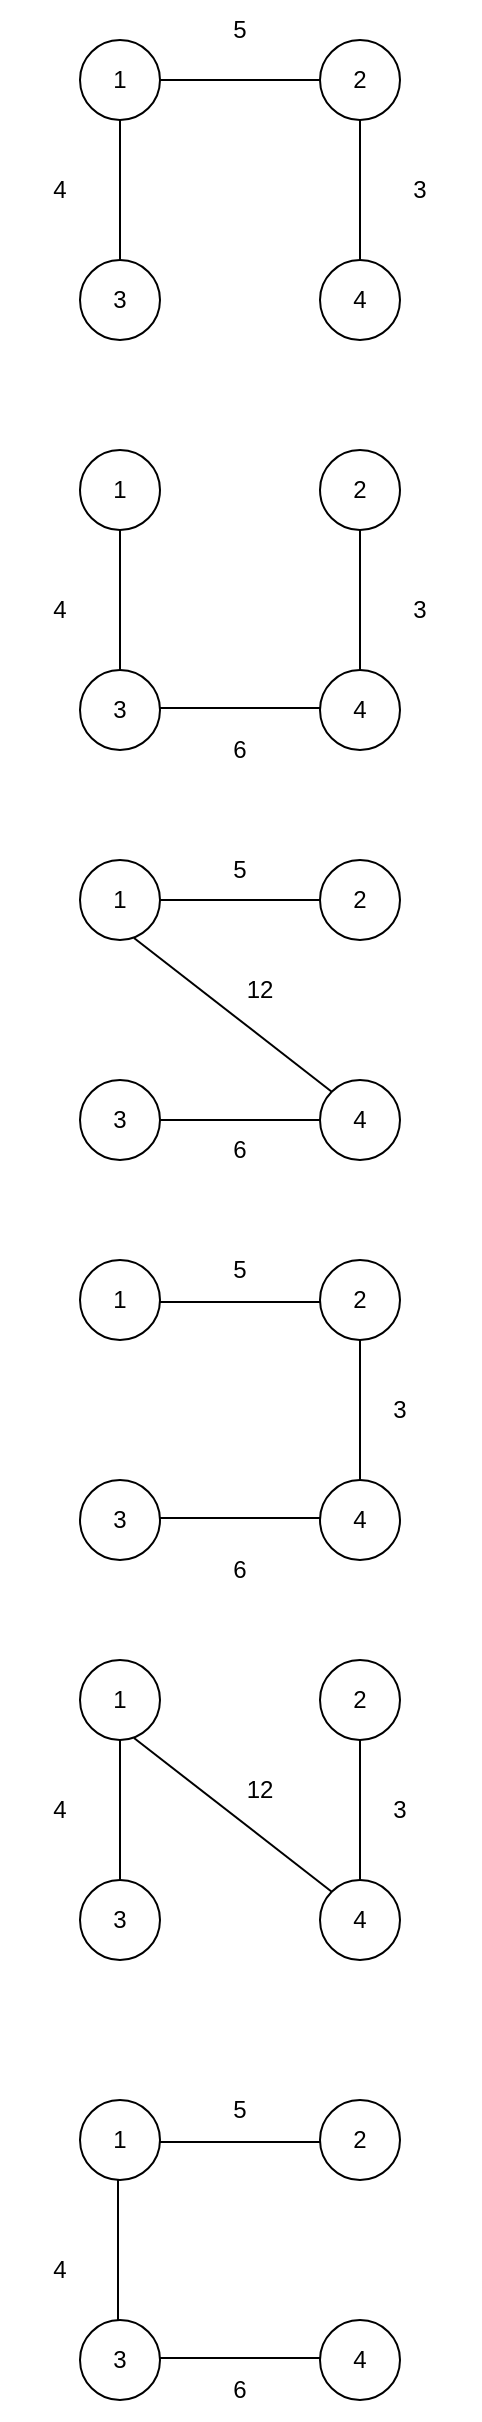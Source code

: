 <mxfile version="17.5.0" type="github">
  <diagram id="ERIPomra2FxCW8rP2aMD" name="Page-1">
    <mxGraphModel dx="2062" dy="1097" grid="1" gridSize="10" guides="1" tooltips="1" connect="1" arrows="1" fold="1" page="1" pageScale="1" pageWidth="850" pageHeight="1100" math="0" shadow="0">
      <root>
        <mxCell id="0" />
        <mxCell id="1" parent="0" />
        <mxCell id="aA2Bh9EXA71BRVWDXRAg-1" value="1" style="ellipse;whiteSpace=wrap;html=1;aspect=fixed;" vertex="1" parent="1">
          <mxGeometry x="150" y="270" width="40" height="40" as="geometry" />
        </mxCell>
        <mxCell id="aA2Bh9EXA71BRVWDXRAg-2" value="2" style="ellipse;whiteSpace=wrap;html=1;aspect=fixed;" vertex="1" parent="1">
          <mxGeometry x="270" y="270" width="40" height="40" as="geometry" />
        </mxCell>
        <mxCell id="aA2Bh9EXA71BRVWDXRAg-3" value="3" style="ellipse;whiteSpace=wrap;html=1;aspect=fixed;" vertex="1" parent="1">
          <mxGeometry x="150" y="380" width="40" height="40" as="geometry" />
        </mxCell>
        <mxCell id="aA2Bh9EXA71BRVWDXRAg-4" value="4" style="ellipse;whiteSpace=wrap;html=1;aspect=fixed;" vertex="1" parent="1">
          <mxGeometry x="270" y="380" width="40" height="40" as="geometry" />
        </mxCell>
        <mxCell id="aA2Bh9EXA71BRVWDXRAg-5" value="" style="endArrow=none;html=1;rounded=0;entryX=0;entryY=0.5;entryDx=0;entryDy=0;exitX=1;exitY=0.5;exitDx=0;exitDy=0;" edge="1" parent="1" source="aA2Bh9EXA71BRVWDXRAg-1" target="aA2Bh9EXA71BRVWDXRAg-2">
          <mxGeometry width="50" height="50" relative="1" as="geometry">
            <mxPoint x="400" y="610" as="sourcePoint" />
            <mxPoint x="450" y="560" as="targetPoint" />
          </mxGeometry>
        </mxCell>
        <mxCell id="aA2Bh9EXA71BRVWDXRAg-6" value="" style="endArrow=none;html=1;rounded=0;entryX=0.5;entryY=1;entryDx=0;entryDy=0;exitX=0.5;exitY=0;exitDx=0;exitDy=0;" edge="1" parent="1" source="aA2Bh9EXA71BRVWDXRAg-4" target="aA2Bh9EXA71BRVWDXRAg-2">
          <mxGeometry width="50" height="50" relative="1" as="geometry">
            <mxPoint x="400" y="610" as="sourcePoint" />
            <mxPoint x="450" y="560" as="targetPoint" />
          </mxGeometry>
        </mxCell>
        <mxCell id="aA2Bh9EXA71BRVWDXRAg-7" value="" style="endArrow=none;html=1;rounded=0;entryX=0.5;entryY=1;entryDx=0;entryDy=0;exitX=0.5;exitY=0;exitDx=0;exitDy=0;" edge="1" parent="1" source="aA2Bh9EXA71BRVWDXRAg-3" target="aA2Bh9EXA71BRVWDXRAg-1">
          <mxGeometry width="50" height="50" relative="1" as="geometry">
            <mxPoint x="400" y="610" as="sourcePoint" />
            <mxPoint x="450" y="560" as="targetPoint" />
          </mxGeometry>
        </mxCell>
        <mxCell id="aA2Bh9EXA71BRVWDXRAg-8" value="1" style="ellipse;whiteSpace=wrap;html=1;aspect=fixed;" vertex="1" parent="1">
          <mxGeometry x="150" y="475" width="40" height="40" as="geometry" />
        </mxCell>
        <mxCell id="aA2Bh9EXA71BRVWDXRAg-9" value="2" style="ellipse;whiteSpace=wrap;html=1;aspect=fixed;" vertex="1" parent="1">
          <mxGeometry x="270" y="475" width="40" height="40" as="geometry" />
        </mxCell>
        <mxCell id="aA2Bh9EXA71BRVWDXRAg-10" value="3" style="ellipse;whiteSpace=wrap;html=1;aspect=fixed;" vertex="1" parent="1">
          <mxGeometry x="150" y="585" width="40" height="40" as="geometry" />
        </mxCell>
        <mxCell id="aA2Bh9EXA71BRVWDXRAg-11" value="4" style="ellipse;whiteSpace=wrap;html=1;aspect=fixed;" vertex="1" parent="1">
          <mxGeometry x="270" y="585" width="40" height="40" as="geometry" />
        </mxCell>
        <mxCell id="aA2Bh9EXA71BRVWDXRAg-12" value="" style="endArrow=none;html=1;rounded=0;entryX=0;entryY=0.5;entryDx=0;entryDy=0;exitX=1;exitY=0.5;exitDx=0;exitDy=0;" edge="1" parent="1">
          <mxGeometry width="50" height="50" relative="1" as="geometry">
            <mxPoint x="190" y="604" as="sourcePoint" />
            <mxPoint x="270" y="604" as="targetPoint" />
            <Array as="points">
              <mxPoint x="230" y="604" />
            </Array>
          </mxGeometry>
        </mxCell>
        <mxCell id="aA2Bh9EXA71BRVWDXRAg-13" value="" style="endArrow=none;html=1;rounded=0;entryX=0.5;entryY=1;entryDx=0;entryDy=0;exitX=0.5;exitY=0;exitDx=0;exitDy=0;" edge="1" parent="1" source="aA2Bh9EXA71BRVWDXRAg-11" target="aA2Bh9EXA71BRVWDXRAg-9">
          <mxGeometry width="50" height="50" relative="1" as="geometry">
            <mxPoint x="400" y="815" as="sourcePoint" />
            <mxPoint x="450" y="765" as="targetPoint" />
          </mxGeometry>
        </mxCell>
        <mxCell id="aA2Bh9EXA71BRVWDXRAg-14" value="" style="endArrow=none;html=1;rounded=0;entryX=0.5;entryY=1;entryDx=0;entryDy=0;exitX=0.5;exitY=0;exitDx=0;exitDy=0;" edge="1" parent="1" source="aA2Bh9EXA71BRVWDXRAg-10" target="aA2Bh9EXA71BRVWDXRAg-8">
          <mxGeometry width="50" height="50" relative="1" as="geometry">
            <mxPoint x="400" y="815" as="sourcePoint" />
            <mxPoint x="450" y="765" as="targetPoint" />
          </mxGeometry>
        </mxCell>
        <mxCell id="aA2Bh9EXA71BRVWDXRAg-22" value="1" style="ellipse;whiteSpace=wrap;html=1;aspect=fixed;" vertex="1" parent="1">
          <mxGeometry x="150" y="680" width="40" height="40" as="geometry" />
        </mxCell>
        <mxCell id="aA2Bh9EXA71BRVWDXRAg-23" value="2" style="ellipse;whiteSpace=wrap;html=1;aspect=fixed;" vertex="1" parent="1">
          <mxGeometry x="270" y="680" width="40" height="40" as="geometry" />
        </mxCell>
        <mxCell id="aA2Bh9EXA71BRVWDXRAg-24" value="3" style="ellipse;whiteSpace=wrap;html=1;aspect=fixed;" vertex="1" parent="1">
          <mxGeometry x="150" y="790" width="40" height="40" as="geometry" />
        </mxCell>
        <mxCell id="aA2Bh9EXA71BRVWDXRAg-25" value="4" style="ellipse;whiteSpace=wrap;html=1;aspect=fixed;" vertex="1" parent="1">
          <mxGeometry x="270" y="790" width="40" height="40" as="geometry" />
        </mxCell>
        <mxCell id="aA2Bh9EXA71BRVWDXRAg-26" value="" style="endArrow=none;html=1;rounded=0;entryX=0;entryY=0.5;entryDx=0;entryDy=0;exitX=1;exitY=0.5;exitDx=0;exitDy=0;" edge="1" parent="1" source="aA2Bh9EXA71BRVWDXRAg-22" target="aA2Bh9EXA71BRVWDXRAg-23">
          <mxGeometry width="50" height="50" relative="1" as="geometry">
            <mxPoint x="400" y="1020" as="sourcePoint" />
            <mxPoint x="450" y="970" as="targetPoint" />
          </mxGeometry>
        </mxCell>
        <mxCell id="aA2Bh9EXA71BRVWDXRAg-29" value="" style="endArrow=none;html=1;rounded=0;entryX=0;entryY=0.5;entryDx=0;entryDy=0;exitX=1;exitY=0.5;exitDx=0;exitDy=0;" edge="1" parent="1">
          <mxGeometry width="50" height="50" relative="1" as="geometry">
            <mxPoint x="190" y="810" as="sourcePoint" />
            <mxPoint x="270" y="810" as="targetPoint" />
          </mxGeometry>
        </mxCell>
        <mxCell id="aA2Bh9EXA71BRVWDXRAg-30" value="" style="endArrow=none;html=1;rounded=0;entryX=0.675;entryY=0.975;entryDx=0;entryDy=0;exitX=0;exitY=0;exitDx=0;exitDy=0;entryPerimeter=0;" edge="1" parent="1" source="aA2Bh9EXA71BRVWDXRAg-25" target="aA2Bh9EXA71BRVWDXRAg-22">
          <mxGeometry width="50" height="50" relative="1" as="geometry">
            <mxPoint x="400" y="610" as="sourcePoint" />
            <mxPoint x="450" y="560" as="targetPoint" />
          </mxGeometry>
        </mxCell>
        <mxCell id="aA2Bh9EXA71BRVWDXRAg-31" value="1" style="ellipse;whiteSpace=wrap;html=1;aspect=fixed;" vertex="1" parent="1">
          <mxGeometry x="150" y="880" width="40" height="40" as="geometry" />
        </mxCell>
        <mxCell id="aA2Bh9EXA71BRVWDXRAg-32" value="2" style="ellipse;whiteSpace=wrap;html=1;aspect=fixed;" vertex="1" parent="1">
          <mxGeometry x="270" y="880" width="40" height="40" as="geometry" />
        </mxCell>
        <mxCell id="aA2Bh9EXA71BRVWDXRAg-33" value="3" style="ellipse;whiteSpace=wrap;html=1;aspect=fixed;" vertex="1" parent="1">
          <mxGeometry x="150" y="990" width="40" height="40" as="geometry" />
        </mxCell>
        <mxCell id="aA2Bh9EXA71BRVWDXRAg-34" value="4" style="ellipse;whiteSpace=wrap;html=1;aspect=fixed;" vertex="1" parent="1">
          <mxGeometry x="270" y="990" width="40" height="40" as="geometry" />
        </mxCell>
        <mxCell id="aA2Bh9EXA71BRVWDXRAg-35" value="" style="endArrow=none;html=1;rounded=0;entryX=0;entryY=0.5;entryDx=0;entryDy=0;exitX=1;exitY=0.5;exitDx=0;exitDy=0;" edge="1" parent="1">
          <mxGeometry width="50" height="50" relative="1" as="geometry">
            <mxPoint x="190" y="1009" as="sourcePoint" />
            <mxPoint x="270" y="1009" as="targetPoint" />
            <Array as="points">
              <mxPoint x="230" y="1009" />
            </Array>
          </mxGeometry>
        </mxCell>
        <mxCell id="aA2Bh9EXA71BRVWDXRAg-36" value="" style="endArrow=none;html=1;rounded=0;entryX=0.5;entryY=1;entryDx=0;entryDy=0;exitX=0.5;exitY=0;exitDx=0;exitDy=0;" edge="1" parent="1" source="aA2Bh9EXA71BRVWDXRAg-34" target="aA2Bh9EXA71BRVWDXRAg-32">
          <mxGeometry width="50" height="50" relative="1" as="geometry">
            <mxPoint x="400" y="1220" as="sourcePoint" />
            <mxPoint x="450" y="1170" as="targetPoint" />
          </mxGeometry>
        </mxCell>
        <mxCell id="aA2Bh9EXA71BRVWDXRAg-38" value="" style="endArrow=none;html=1;rounded=0;entryX=0;entryY=0.5;entryDx=0;entryDy=0;exitX=1;exitY=0.5;exitDx=0;exitDy=0;" edge="1" parent="1">
          <mxGeometry width="50" height="50" relative="1" as="geometry">
            <mxPoint x="190" y="901" as="sourcePoint" />
            <mxPoint x="270" y="901" as="targetPoint" />
            <Array as="points">
              <mxPoint x="230" y="901" />
            </Array>
          </mxGeometry>
        </mxCell>
        <mxCell id="aA2Bh9EXA71BRVWDXRAg-39" value="1" style="ellipse;whiteSpace=wrap;html=1;aspect=fixed;" vertex="1" parent="1">
          <mxGeometry x="150" y="1080" width="40" height="40" as="geometry" />
        </mxCell>
        <mxCell id="aA2Bh9EXA71BRVWDXRAg-40" value="2" style="ellipse;whiteSpace=wrap;html=1;aspect=fixed;" vertex="1" parent="1">
          <mxGeometry x="270" y="1080" width="40" height="40" as="geometry" />
        </mxCell>
        <mxCell id="aA2Bh9EXA71BRVWDXRAg-41" value="3" style="ellipse;whiteSpace=wrap;html=1;aspect=fixed;" vertex="1" parent="1">
          <mxGeometry x="150" y="1190" width="40" height="40" as="geometry" />
        </mxCell>
        <mxCell id="aA2Bh9EXA71BRVWDXRAg-42" value="4" style="ellipse;whiteSpace=wrap;html=1;aspect=fixed;" vertex="1" parent="1">
          <mxGeometry x="270" y="1190" width="40" height="40" as="geometry" />
        </mxCell>
        <mxCell id="aA2Bh9EXA71BRVWDXRAg-45" value="" style="endArrow=none;html=1;rounded=0;entryX=0.675;entryY=0.975;entryDx=0;entryDy=0;exitX=0;exitY=0;exitDx=0;exitDy=0;entryPerimeter=0;" edge="1" parent="1" source="aA2Bh9EXA71BRVWDXRAg-42" target="aA2Bh9EXA71BRVWDXRAg-39">
          <mxGeometry width="50" height="50" relative="1" as="geometry">
            <mxPoint x="400" y="1010" as="sourcePoint" />
            <mxPoint x="450" y="960" as="targetPoint" />
          </mxGeometry>
        </mxCell>
        <mxCell id="aA2Bh9EXA71BRVWDXRAg-46" value="" style="endArrow=none;html=1;rounded=0;entryX=0.5;entryY=1;entryDx=0;entryDy=0;exitX=0.5;exitY=0;exitDx=0;exitDy=0;" edge="1" parent="1" source="aA2Bh9EXA71BRVWDXRAg-41" target="aA2Bh9EXA71BRVWDXRAg-39">
          <mxGeometry width="50" height="50" relative="1" as="geometry">
            <mxPoint x="170" y="1180" as="sourcePoint" />
            <mxPoint x="450" y="960" as="targetPoint" />
          </mxGeometry>
        </mxCell>
        <mxCell id="aA2Bh9EXA71BRVWDXRAg-48" value="" style="endArrow=none;html=1;rounded=0;entryX=0.5;entryY=1;entryDx=0;entryDy=0;exitX=0.5;exitY=0;exitDx=0;exitDy=0;" edge="1" parent="1" source="aA2Bh9EXA71BRVWDXRAg-42" target="aA2Bh9EXA71BRVWDXRAg-40">
          <mxGeometry width="50" height="50" relative="1" as="geometry">
            <mxPoint x="210" y="1210" as="sourcePoint" />
            <mxPoint x="260" y="1160" as="targetPoint" />
          </mxGeometry>
        </mxCell>
        <mxCell id="aA2Bh9EXA71BRVWDXRAg-49" value="1" style="ellipse;whiteSpace=wrap;html=1;aspect=fixed;" vertex="1" parent="1">
          <mxGeometry x="150" y="1300" width="40" height="40" as="geometry" />
        </mxCell>
        <mxCell id="aA2Bh9EXA71BRVWDXRAg-50" value="2" style="ellipse;whiteSpace=wrap;html=1;aspect=fixed;" vertex="1" parent="1">
          <mxGeometry x="270" y="1300" width="40" height="40" as="geometry" />
        </mxCell>
        <mxCell id="aA2Bh9EXA71BRVWDXRAg-51" value="3" style="ellipse;whiteSpace=wrap;html=1;aspect=fixed;" vertex="1" parent="1">
          <mxGeometry x="150" y="1410" width="40" height="40" as="geometry" />
        </mxCell>
        <mxCell id="aA2Bh9EXA71BRVWDXRAg-52" value="4" style="ellipse;whiteSpace=wrap;html=1;aspect=fixed;" vertex="1" parent="1">
          <mxGeometry x="270" y="1410" width="40" height="40" as="geometry" />
        </mxCell>
        <mxCell id="aA2Bh9EXA71BRVWDXRAg-53" value="" style="endArrow=none;html=1;rounded=0;entryX=0;entryY=0.5;entryDx=0;entryDy=0;exitX=1;exitY=0.5;exitDx=0;exitDy=0;" edge="1" parent="1">
          <mxGeometry width="50" height="50" relative="1" as="geometry">
            <mxPoint x="190" y="1429" as="sourcePoint" />
            <mxPoint x="270" y="1429" as="targetPoint" />
            <Array as="points">
              <mxPoint x="230" y="1429" />
            </Array>
          </mxGeometry>
        </mxCell>
        <mxCell id="aA2Bh9EXA71BRVWDXRAg-54" value="" style="endArrow=none;html=1;rounded=0;entryX=0.5;entryY=1;entryDx=0;entryDy=0;exitX=0.5;exitY=0;exitDx=0;exitDy=0;" edge="1" parent="1">
          <mxGeometry width="50" height="50" relative="1" as="geometry">
            <mxPoint x="169" y="1410" as="sourcePoint" />
            <mxPoint x="169" y="1340" as="targetPoint" />
          </mxGeometry>
        </mxCell>
        <mxCell id="aA2Bh9EXA71BRVWDXRAg-55" value="" style="endArrow=none;html=1;rounded=0;entryX=0;entryY=0.5;entryDx=0;entryDy=0;exitX=1;exitY=0.5;exitDx=0;exitDy=0;" edge="1" parent="1">
          <mxGeometry width="50" height="50" relative="1" as="geometry">
            <mxPoint x="190" y="1321" as="sourcePoint" />
            <mxPoint x="270" y="1321" as="targetPoint" />
            <Array as="points">
              <mxPoint x="230" y="1321" />
            </Array>
          </mxGeometry>
        </mxCell>
        <mxCell id="aA2Bh9EXA71BRVWDXRAg-56" value="5" style="text;html=1;strokeColor=none;fillColor=none;align=center;verticalAlign=middle;whiteSpace=wrap;rounded=0;" vertex="1" parent="1">
          <mxGeometry x="200" y="250" width="60" height="30" as="geometry" />
        </mxCell>
        <mxCell id="aA2Bh9EXA71BRVWDXRAg-57" value="4&lt;span style=&quot;color: rgba(0 , 0 , 0 , 0) ; font-family: monospace ; font-size: 0px&quot;&gt;%3CmxGraphModel%3E%3Croot%3E%3CmxCell%20id%3D%220%22%2F%3E%3CmxCell%20id%3D%221%22%20parent%3D%220%22%2F%3E%3CmxCell%20id%3D%222%22%20value%3D%225%22%20style%3D%22text%3Bhtml%3D1%3BstrokeColor%3Dnone%3BfillColor%3Dnone%3Balign%3Dcenter%3BverticalAlign%3Dmiddle%3BwhiteSpace%3Dwrap%3Brounded%3D0%3B%22%20vertex%3D%221%22%20parent%3D%221%22%3E%3CmxGeometry%20x%3D%22200%22%20y%3D%22250%22%20width%3D%2260%22%20height%3D%2230%22%20as%3D%22geometry%22%2F%3E%3C%2FmxCell%3E%3C%2Froot%3E%3C%2FmxGraphModel%3E&lt;/span&gt;" style="text;html=1;strokeColor=none;fillColor=none;align=center;verticalAlign=middle;whiteSpace=wrap;rounded=0;" vertex="1" parent="1">
          <mxGeometry x="110" y="330" width="60" height="30" as="geometry" />
        </mxCell>
        <mxCell id="aA2Bh9EXA71BRVWDXRAg-58" value="3" style="text;html=1;strokeColor=none;fillColor=none;align=center;verticalAlign=middle;whiteSpace=wrap;rounded=0;" vertex="1" parent="1">
          <mxGeometry x="290" y="330" width="60" height="30" as="geometry" />
        </mxCell>
        <mxCell id="aA2Bh9EXA71BRVWDXRAg-59" value="4&lt;span style=&quot;color: rgba(0 , 0 , 0 , 0) ; font-family: monospace ; font-size: 0px&quot;&gt;%3CmxGraphModel%3E%3Croot%3E%3CmxCell%20id%3D%220%22%2F%3E%3CmxCell%20id%3D%221%22%20parent%3D%220%22%2F%3E%3CmxCell%20id%3D%222%22%20value%3D%225%22%20style%3D%22text%3Bhtml%3D1%3BstrokeColor%3Dnone%3BfillColor%3Dnone%3Balign%3Dcenter%3BverticalAlign%3Dmiddle%3BwhiteSpace%3Dwrap%3Brounded%3D0%3B%22%20vertex%3D%221%22%20parent%3D%221%22%3E%3CmxGeometry%20x%3D%22200%22%20y%3D%22250%22%20width%3D%2260%22%20height%3D%2230%22%20as%3D%22geometry%22%2F%3E%3C%2FmxCell%3E%3C%2Froot%3E%3C%2FmxGraphModel%3E&lt;/span&gt;" style="text;html=1;strokeColor=none;fillColor=none;align=center;verticalAlign=middle;whiteSpace=wrap;rounded=0;" vertex="1" parent="1">
          <mxGeometry x="110" y="540" width="60" height="30" as="geometry" />
        </mxCell>
        <mxCell id="aA2Bh9EXA71BRVWDXRAg-60" value="3" style="text;html=1;strokeColor=none;fillColor=none;align=center;verticalAlign=middle;whiteSpace=wrap;rounded=0;" vertex="1" parent="1">
          <mxGeometry x="290" y="540" width="60" height="30" as="geometry" />
        </mxCell>
        <mxCell id="aA2Bh9EXA71BRVWDXRAg-61" value="6" style="text;html=1;strokeColor=none;fillColor=none;align=center;verticalAlign=middle;whiteSpace=wrap;rounded=0;" vertex="1" parent="1">
          <mxGeometry x="200" y="610" width="60" height="30" as="geometry" />
        </mxCell>
        <mxCell id="aA2Bh9EXA71BRVWDXRAg-62" value="5" style="text;html=1;strokeColor=none;fillColor=none;align=center;verticalAlign=middle;whiteSpace=wrap;rounded=0;" vertex="1" parent="1">
          <mxGeometry x="200" y="670" width="60" height="30" as="geometry" />
        </mxCell>
        <mxCell id="aA2Bh9EXA71BRVWDXRAg-63" value="12" style="text;html=1;strokeColor=none;fillColor=none;align=center;verticalAlign=middle;whiteSpace=wrap;rounded=0;" vertex="1" parent="1">
          <mxGeometry x="210" y="730" width="60" height="30" as="geometry" />
        </mxCell>
        <mxCell id="aA2Bh9EXA71BRVWDXRAg-64" value="6" style="text;html=1;strokeColor=none;fillColor=none;align=center;verticalAlign=middle;whiteSpace=wrap;rounded=0;" vertex="1" parent="1">
          <mxGeometry x="200" y="810" width="60" height="30" as="geometry" />
        </mxCell>
        <mxCell id="aA2Bh9EXA71BRVWDXRAg-65" value="5" style="text;html=1;strokeColor=none;fillColor=none;align=center;verticalAlign=middle;whiteSpace=wrap;rounded=0;" vertex="1" parent="1">
          <mxGeometry x="200" y="870" width="60" height="30" as="geometry" />
        </mxCell>
        <mxCell id="aA2Bh9EXA71BRVWDXRAg-66" value="3" style="text;html=1;strokeColor=none;fillColor=none;align=center;verticalAlign=middle;whiteSpace=wrap;rounded=0;" vertex="1" parent="1">
          <mxGeometry x="280" y="940" width="60" height="30" as="geometry" />
        </mxCell>
        <mxCell id="aA2Bh9EXA71BRVWDXRAg-67" value="6" style="text;html=1;strokeColor=none;fillColor=none;align=center;verticalAlign=middle;whiteSpace=wrap;rounded=0;" vertex="1" parent="1">
          <mxGeometry x="200" y="1020" width="60" height="30" as="geometry" />
        </mxCell>
        <mxCell id="aA2Bh9EXA71BRVWDXRAg-68" value="4&lt;span style=&quot;color: rgba(0 , 0 , 0 , 0) ; font-family: monospace ; font-size: 0px&quot;&gt;%3CmxGraphModel%3E%3Croot%3E%3CmxCell%20id%3D%220%22%2F%3E%3CmxCell%20id%3D%221%22%20parent%3D%220%22%2F%3E%3CmxCell%20id%3D%222%22%20value%3D%225%22%20style%3D%22text%3Bhtml%3D1%3BstrokeColor%3Dnone%3BfillColor%3Dnone%3Balign%3Dcenter%3BverticalAlign%3Dmiddle%3BwhiteSpace%3Dwrap%3Brounded%3D0%3B%22%20vertex%3D%221%22%20parent%3D%221%22%3E%3CmxGeometry%20x%3D%22200%22%20y%3D%22250%22%20width%3D%2260%22%20height%3D%2230%22%20as%3D%22geometry%22%2F%3E%3C%2FmxCell%3E%3C%2Froot%3E%3C%2FmxGraphModel%3E&lt;/span&gt;" style="text;html=1;strokeColor=none;fillColor=none;align=center;verticalAlign=middle;whiteSpace=wrap;rounded=0;" vertex="1" parent="1">
          <mxGeometry x="110" y="1140" width="60" height="30" as="geometry" />
        </mxCell>
        <mxCell id="aA2Bh9EXA71BRVWDXRAg-69" value="12" style="text;html=1;strokeColor=none;fillColor=none;align=center;verticalAlign=middle;whiteSpace=wrap;rounded=0;" vertex="1" parent="1">
          <mxGeometry x="210" y="1130" width="60" height="30" as="geometry" />
        </mxCell>
        <mxCell id="aA2Bh9EXA71BRVWDXRAg-70" value="3" style="text;html=1;strokeColor=none;fillColor=none;align=center;verticalAlign=middle;whiteSpace=wrap;rounded=0;" vertex="1" parent="1">
          <mxGeometry x="280" y="1140" width="60" height="30" as="geometry" />
        </mxCell>
        <mxCell id="aA2Bh9EXA71BRVWDXRAg-71" value="5" style="text;html=1;strokeColor=none;fillColor=none;align=center;verticalAlign=middle;whiteSpace=wrap;rounded=0;" vertex="1" parent="1">
          <mxGeometry x="200" y="1290" width="60" height="30" as="geometry" />
        </mxCell>
        <mxCell id="aA2Bh9EXA71BRVWDXRAg-72" value="4&lt;span style=&quot;color: rgba(0 , 0 , 0 , 0) ; font-family: monospace ; font-size: 0px&quot;&gt;%3CmxGraphModel%3E%3Croot%3E%3CmxCell%20id%3D%220%22%2F%3E%3CmxCell%20id%3D%221%22%20parent%3D%220%22%2F%3E%3CmxCell%20id%3D%222%22%20value%3D%225%22%20style%3D%22text%3Bhtml%3D1%3BstrokeColor%3Dnone%3BfillColor%3Dnone%3Balign%3Dcenter%3BverticalAlign%3Dmiddle%3BwhiteSpace%3Dwrap%3Brounded%3D0%3B%22%20vertex%3D%221%22%20parent%3D%221%22%3E%3CmxGeometry%20x%3D%22200%22%20y%3D%22250%22%20width%3D%2260%22%20height%3D%2230%22%20as%3D%22geometry%22%2F%3E%3C%2FmxCell%3E%3C%2Froot%3E%3C%2FmxGraphModel%3E&lt;/span&gt;" style="text;html=1;strokeColor=none;fillColor=none;align=center;verticalAlign=middle;whiteSpace=wrap;rounded=0;" vertex="1" parent="1">
          <mxGeometry x="110" y="1370" width="60" height="30" as="geometry" />
        </mxCell>
        <mxCell id="aA2Bh9EXA71BRVWDXRAg-73" value="6" style="text;html=1;strokeColor=none;fillColor=none;align=center;verticalAlign=middle;whiteSpace=wrap;rounded=0;" vertex="1" parent="1">
          <mxGeometry x="200" y="1430" width="60" height="30" as="geometry" />
        </mxCell>
      </root>
    </mxGraphModel>
  </diagram>
</mxfile>
